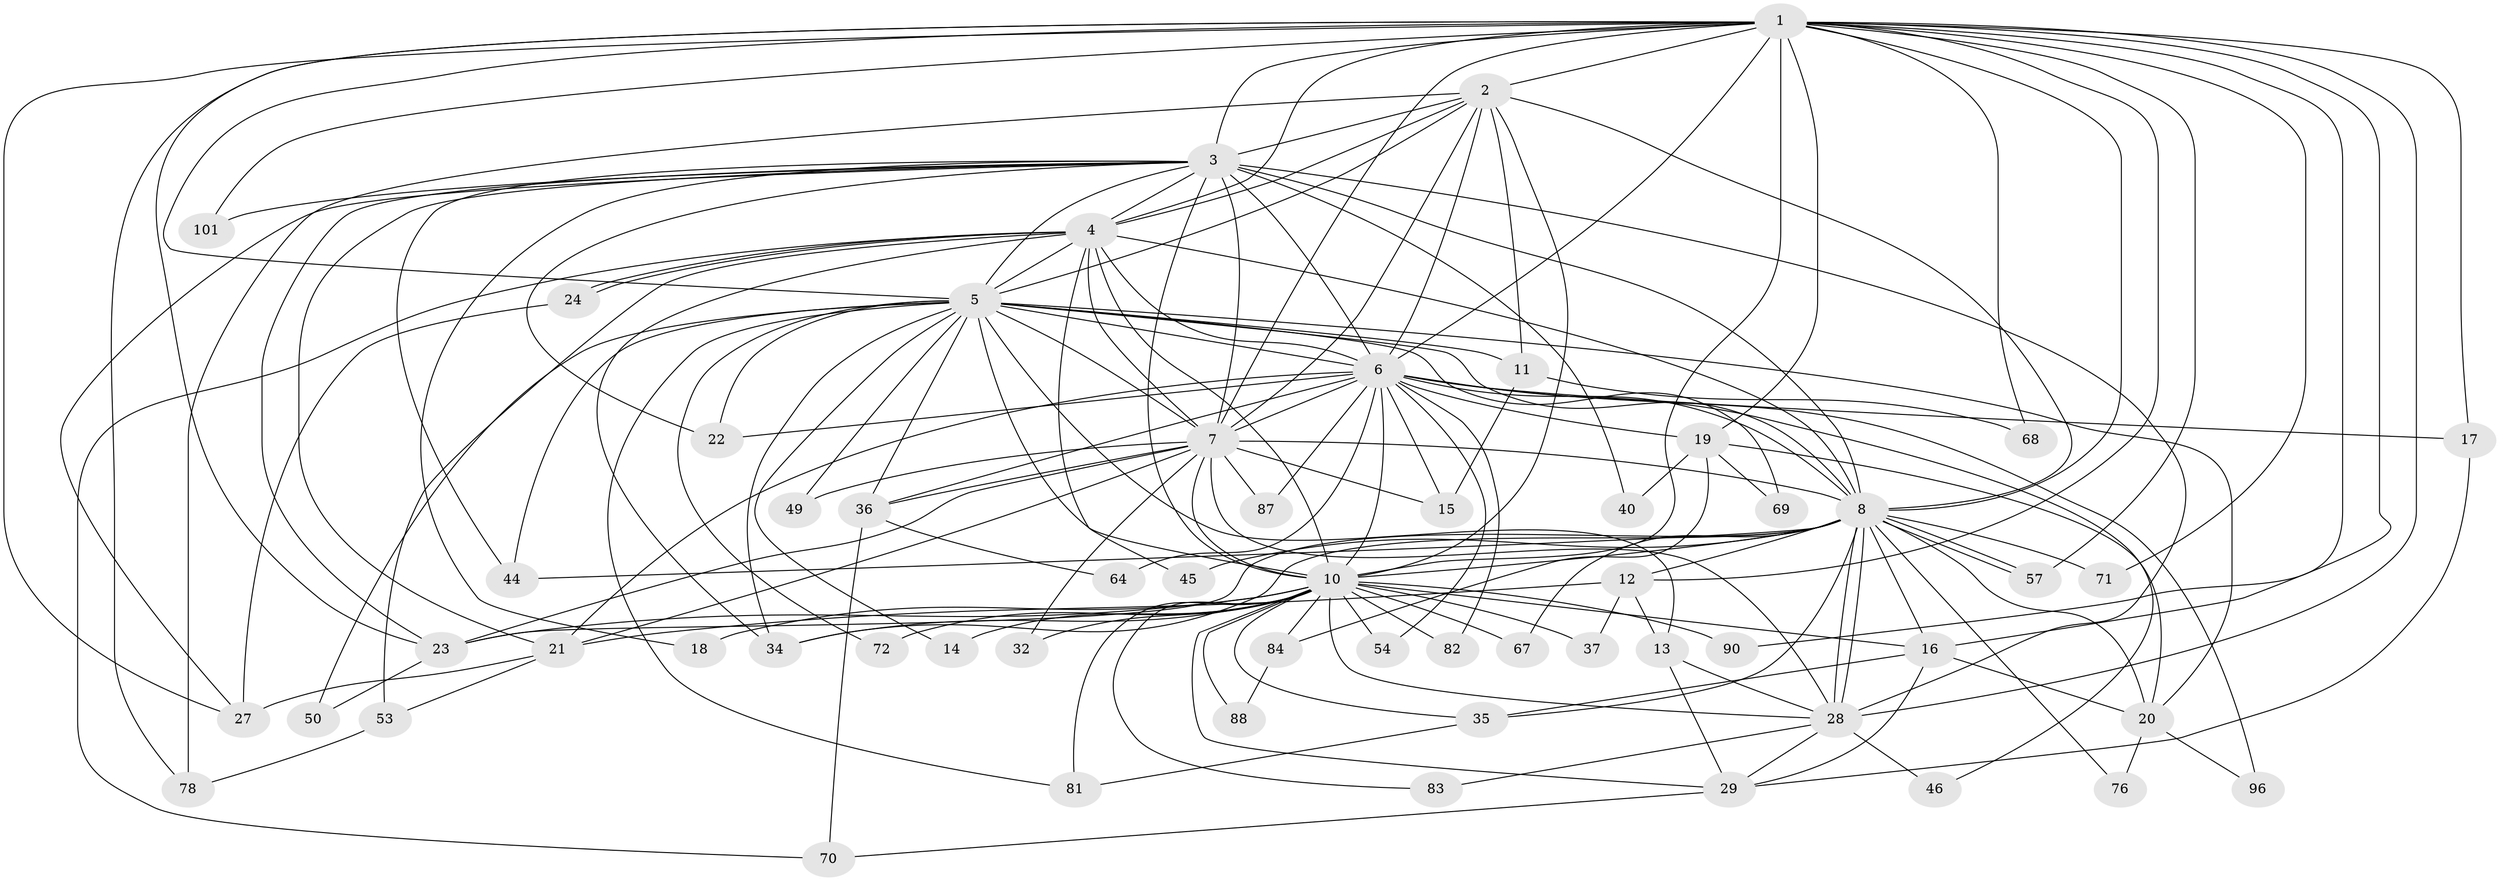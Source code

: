 // original degree distribution, {25: 0.02586206896551724, 11: 0.008620689655172414, 23: 0.017241379310344827, 20: 0.008620689655172414, 18: 0.008620689655172414, 16: 0.008620689655172414, 29: 0.008620689655172414, 4: 0.14655172413793102, 5: 0.04310344827586207, 2: 0.5086206896551724, 3: 0.1896551724137931, 6: 0.008620689655172414, 7: 0.008620689655172414, 9: 0.008620689655172414}
// Generated by graph-tools (version 1.1) at 2025/14/03/09/25 04:14:12]
// undirected, 58 vertices, 163 edges
graph export_dot {
graph [start="1"]
  node [color=gray90,style=filled];
  1 [super="+95+77"];
  2;
  3;
  4 [super="+51+92+60"];
  5;
  6 [super="+58+62+38"];
  7 [super="+75"];
  8 [super="+63+9+113+109+94"];
  10 [super="+65+59+61+33"];
  11;
  12;
  13;
  14;
  15;
  16 [super="+73+30"];
  17;
  18;
  19;
  20 [super="+26"];
  21 [super="+48"];
  22 [super="+79"];
  23 [super="+42"];
  24 [super="+25"];
  27 [super="+112+111"];
  28 [super="+41+31"];
  29 [super="+47"];
  32;
  34 [super="+39"];
  35 [super="+102"];
  36 [super="+56"];
  37;
  40;
  44 [super="+52+66"];
  45;
  46;
  49;
  50;
  53;
  54;
  57 [super="+110"];
  64;
  67 [super="+106"];
  68;
  69;
  70 [super="+98"];
  71;
  72;
  76;
  78 [super="+99"];
  81 [super="+85"];
  82;
  83;
  84;
  87;
  88;
  90;
  96;
  101 [super="+116"];
  1 -- 2;
  1 -- 3;
  1 -- 4;
  1 -- 5;
  1 -- 6;
  1 -- 7;
  1 -- 8 [weight=2];
  1 -- 10 [weight=5];
  1 -- 12;
  1 -- 16;
  1 -- 17;
  1 -- 19;
  1 -- 27;
  1 -- 68;
  1 -- 71;
  1 -- 78;
  1 -- 90;
  1 -- 101;
  1 -- 57;
  1 -- 28;
  1 -- 23;
  2 -- 3;
  2 -- 4;
  2 -- 5;
  2 -- 6;
  2 -- 7;
  2 -- 8 [weight=2];
  2 -- 10;
  2 -- 11;
  2 -- 78;
  3 -- 4 [weight=2];
  3 -- 5;
  3 -- 6 [weight=2];
  3 -- 7;
  3 -- 8 [weight=3];
  3 -- 10 [weight=2];
  3 -- 18;
  3 -- 21;
  3 -- 22;
  3 -- 23;
  3 -- 27;
  3 -- 40;
  3 -- 44;
  3 -- 101 [weight=2];
  3 -- 28;
  4 -- 5 [weight=2];
  4 -- 6;
  4 -- 7;
  4 -- 8 [weight=2];
  4 -- 10 [weight=3];
  4 -- 24 [weight=2];
  4 -- 24;
  4 -- 34;
  4 -- 45;
  4 -- 53;
  4 -- 70;
  5 -- 6;
  5 -- 7;
  5 -- 8 [weight=2];
  5 -- 10;
  5 -- 11;
  5 -- 13;
  5 -- 14;
  5 -- 20;
  5 -- 22 [weight=2];
  5 -- 44 [weight=2];
  5 -- 49;
  5 -- 50;
  5 -- 69;
  5 -- 72;
  5 -- 81;
  5 -- 36;
  5 -- 34;
  6 -- 7;
  6 -- 8 [weight=2];
  6 -- 10 [weight=2];
  6 -- 17;
  6 -- 19;
  6 -- 36;
  6 -- 46;
  6 -- 54;
  6 -- 64;
  6 -- 82;
  6 -- 87;
  6 -- 96;
  6 -- 22;
  6 -- 21;
  6 -- 15;
  7 -- 8 [weight=3];
  7 -- 10;
  7 -- 15;
  7 -- 23;
  7 -- 32;
  7 -- 36;
  7 -- 49;
  7 -- 87;
  7 -- 28;
  7 -- 21;
  8 -- 10 [weight=5];
  8 -- 20 [weight=2];
  8 -- 28;
  8 -- 28;
  8 -- 45;
  8 -- 57;
  8 -- 57;
  8 -- 67 [weight=2];
  8 -- 71;
  8 -- 76;
  8 -- 34;
  8 -- 12;
  8 -- 16;
  8 -- 23;
  8 -- 35;
  8 -- 44 [weight=2];
  10 -- 14;
  10 -- 18;
  10 -- 32;
  10 -- 35;
  10 -- 37;
  10 -- 54;
  10 -- 67;
  10 -- 81;
  10 -- 82;
  10 -- 83;
  10 -- 88;
  10 -- 90;
  10 -- 72;
  10 -- 34 [weight=2];
  10 -- 16 [weight=2];
  10 -- 84;
  10 -- 23;
  10 -- 28;
  10 -- 29;
  11 -- 15;
  11 -- 68;
  12 -- 13;
  12 -- 21;
  12 -- 37;
  13 -- 29;
  13 -- 28;
  16 -- 35;
  16 -- 29;
  16 -- 20;
  17 -- 29;
  19 -- 40;
  19 -- 69;
  19 -- 84;
  19 -- 20;
  20 -- 76;
  20 -- 96;
  21 -- 53;
  21 -- 27;
  23 -- 50;
  24 -- 27;
  28 -- 83;
  28 -- 46;
  28 -- 29;
  29 -- 70;
  35 -- 81;
  36 -- 64;
  36 -- 70;
  53 -- 78;
  84 -- 88;
}
